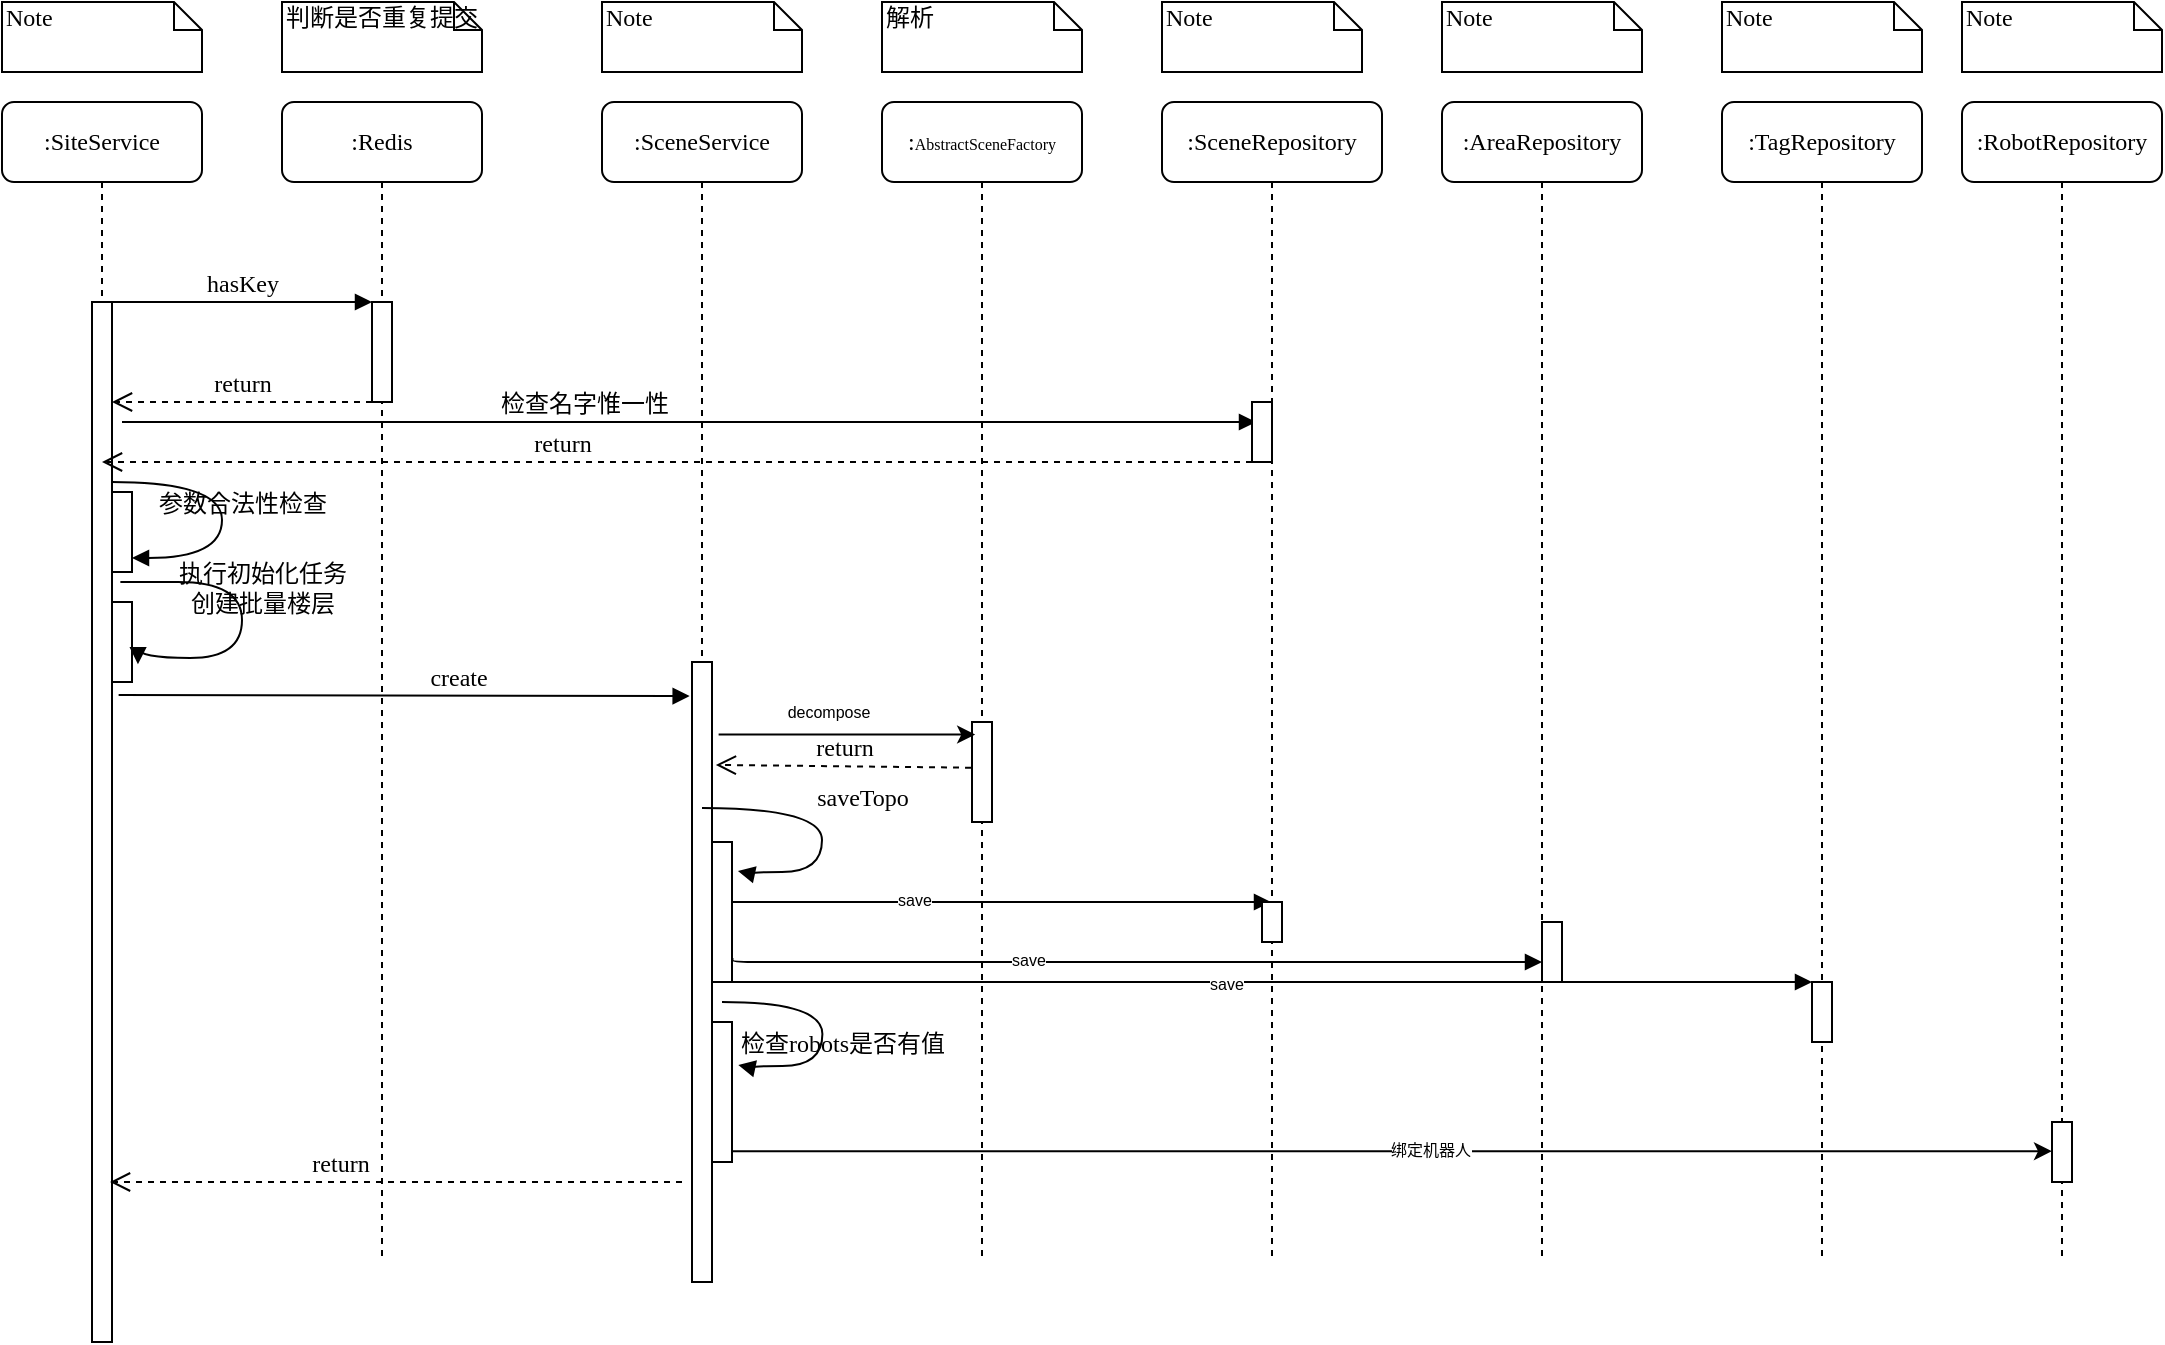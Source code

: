 <mxfile version="17.4.6" type="github">
  <diagram name="Page-1" id="13e1069c-82ec-6db2-03f1-153e76fe0fe0">
    <mxGraphModel dx="1421" dy="823" grid="1" gridSize="10" guides="1" tooltips="1" connect="1" arrows="1" fold="1" page="1" pageScale="1" pageWidth="1100" pageHeight="850" background="none" math="0" shadow="0">
      <root>
        <mxCell id="0" />
        <mxCell id="1" parent="0" />
        <mxCell id="7baba1c4bc27f4b0-2" value=":Redis" style="shape=umlLifeline;perimeter=lifelinePerimeter;whiteSpace=wrap;html=1;container=1;collapsible=0;recursiveResize=0;outlineConnect=0;rounded=1;shadow=0;comic=0;labelBackgroundColor=none;strokeWidth=1;fontFamily=Verdana;fontSize=12;align=center;" parent="1" vertex="1">
          <mxGeometry x="240" y="80" width="100" height="580" as="geometry" />
        </mxCell>
        <mxCell id="7baba1c4bc27f4b0-10" value="" style="html=1;points=[];perimeter=orthogonalPerimeter;rounded=0;shadow=0;comic=0;labelBackgroundColor=none;strokeWidth=1;fontFamily=Verdana;fontSize=12;align=center;" parent="7baba1c4bc27f4b0-2" vertex="1">
          <mxGeometry x="45" y="100" width="10" height="50" as="geometry" />
        </mxCell>
        <mxCell id="MwoZQrEEX3wXvgg_QEE5-1" value="return" style="html=1;verticalAlign=bottom;endArrow=open;dashed=1;endSize=8;labelBackgroundColor=none;fontFamily=Verdana;fontSize=12;edgeStyle=elbowEdgeStyle;elbow=vertical;" edge="1" parent="7baba1c4bc27f4b0-2">
          <mxGeometry relative="1" as="geometry">
            <mxPoint x="-85" y="150" as="targetPoint" />
            <Array as="points">
              <mxPoint x="-10" y="150" />
              <mxPoint x="20" y="150" />
            </Array>
            <mxPoint x="45" y="150" as="sourcePoint" />
          </mxGeometry>
        </mxCell>
        <mxCell id="MwoZQrEEX3wXvgg_QEE5-4" value="检查名字惟一性" style="html=1;verticalAlign=bottom;endArrow=block;labelBackgroundColor=none;fontFamily=Verdana;fontSize=12;edgeStyle=elbowEdgeStyle;elbow=vertical;" edge="1" parent="7baba1c4bc27f4b0-2">
          <mxGeometry x="-0.187" relative="1" as="geometry">
            <mxPoint x="-80" y="160" as="sourcePoint" />
            <Array as="points">
              <mxPoint x="180" y="160" />
              <mxPoint x="230" y="150" />
            </Array>
            <mxPoint x="487" y="160" as="targetPoint" />
            <mxPoint as="offset" />
          </mxGeometry>
        </mxCell>
        <mxCell id="7baba1c4bc27f4b0-3" value=":SceneService" style="shape=umlLifeline;perimeter=lifelinePerimeter;whiteSpace=wrap;html=1;container=1;collapsible=0;recursiveResize=0;outlineConnect=0;rounded=1;shadow=0;comic=0;labelBackgroundColor=none;strokeWidth=1;fontFamily=Verdana;fontSize=12;align=center;" parent="1" vertex="1">
          <mxGeometry x="400" y="80" width="100" height="590" as="geometry" />
        </mxCell>
        <mxCell id="7baba1c4bc27f4b0-13" value="" style="html=1;points=[];perimeter=orthogonalPerimeter;rounded=0;shadow=0;comic=0;labelBackgroundColor=none;strokeWidth=1;fontFamily=Verdana;fontSize=12;align=center;" parent="7baba1c4bc27f4b0-3" vertex="1">
          <mxGeometry x="45" y="280" width="10" height="310" as="geometry" />
        </mxCell>
        <mxCell id="MwoZQrEEX3wXvgg_QEE5-7" value="" style="html=1;points=[];perimeter=orthogonalPerimeter;rounded=0;shadow=0;comic=0;labelBackgroundColor=none;strokeWidth=1;fontFamily=Verdana;fontSize=12;align=center;" vertex="1" parent="7baba1c4bc27f4b0-3">
          <mxGeometry x="55" y="370" width="10" height="70" as="geometry" />
        </mxCell>
        <mxCell id="7baba1c4bc27f4b0-39" value="saveTopo" style="html=1;verticalAlign=bottom;endArrow=block;labelBackgroundColor=none;fontFamily=Verdana;fontSize=12;elbow=vertical;edgeStyle=orthogonalEdgeStyle;curved=1;entryX=1.297;entryY=0.208;entryDx=0;entryDy=0;entryPerimeter=0;" parent="7baba1c4bc27f4b0-3" edge="1" target="MwoZQrEEX3wXvgg_QEE5-7" source="7baba1c4bc27f4b0-3">
          <mxGeometry x="-0.042" y="20" relative="1" as="geometry">
            <mxPoint x="195.333" y="421" as="sourcePoint" />
            <mxPoint x="70" y="400" as="targetPoint" />
            <Array as="points">
              <mxPoint x="110" y="353" />
              <mxPoint x="110" y="385" />
              <mxPoint x="70" y="385" />
            </Array>
            <mxPoint as="offset" />
          </mxGeometry>
        </mxCell>
        <mxCell id="MwoZQrEEX3wXvgg_QEE5-21" value="" style="html=1;points=[];perimeter=orthogonalPerimeter;rounded=0;shadow=0;comic=0;labelBackgroundColor=none;strokeWidth=1;fontFamily=Verdana;fontSize=12;align=center;" vertex="1" parent="7baba1c4bc27f4b0-3">
          <mxGeometry x="55" y="460" width="10" height="70" as="geometry" />
        </mxCell>
        <mxCell id="7baba1c4bc27f4b0-4" value=":&lt;font style=&quot;font-size: 8px&quot;&gt;AbstractSceneFactory&lt;/font&gt;" style="shape=umlLifeline;perimeter=lifelinePerimeter;whiteSpace=wrap;html=1;container=1;collapsible=0;recursiveResize=0;outlineConnect=0;rounded=1;shadow=0;comic=0;labelBackgroundColor=none;strokeWidth=1;fontFamily=Verdana;fontSize=12;align=center;" parent="1" vertex="1">
          <mxGeometry x="540" y="80" width="100" height="580" as="geometry" />
        </mxCell>
        <mxCell id="7baba1c4bc27f4b0-16" value="" style="html=1;points=[];perimeter=orthogonalPerimeter;rounded=0;shadow=0;comic=0;labelBackgroundColor=none;strokeWidth=1;fontFamily=Verdana;fontSize=12;align=center;" parent="7baba1c4bc27f4b0-4" vertex="1">
          <mxGeometry x="45" y="310" width="10" height="50" as="geometry" />
        </mxCell>
        <mxCell id="MwoZQrEEX3wXvgg_QEE5-15" value="" style="html=1;verticalAlign=bottom;endArrow=block;labelBackgroundColor=none;fontFamily=Verdana;fontSize=12;edgeStyle=elbowEdgeStyle;elbow=vertical;" edge="1" parent="7baba1c4bc27f4b0-4" target="7baba1c4bc27f4b0-5">
          <mxGeometry x="-0.187" relative="1" as="geometry">
            <mxPoint x="-75" y="400" as="sourcePoint" />
            <Array as="points">
              <mxPoint x="235" y="400" />
            </Array>
            <mxPoint x="180" y="410" as="targetPoint" />
            <mxPoint as="offset" />
          </mxGeometry>
        </mxCell>
        <mxCell id="MwoZQrEEX3wXvgg_QEE5-22" value="save" style="edgeLabel;html=1;align=center;verticalAlign=middle;resizable=0;points=[];fontSize=8;" vertex="1" connectable="0" parent="MwoZQrEEX3wXvgg_QEE5-15">
          <mxGeometry x="-0.328" y="1" relative="1" as="geometry">
            <mxPoint as="offset" />
          </mxGeometry>
        </mxCell>
        <mxCell id="7baba1c4bc27f4b0-5" value=":SceneRepository" style="shape=umlLifeline;perimeter=lifelinePerimeter;whiteSpace=wrap;html=1;container=1;collapsible=0;recursiveResize=0;outlineConnect=0;rounded=1;shadow=0;comic=0;labelBackgroundColor=none;strokeWidth=1;fontFamily=Verdana;fontSize=12;align=center;" parent="1" vertex="1">
          <mxGeometry x="680" y="80" width="110" height="580" as="geometry" />
        </mxCell>
        <mxCell id="MwoZQrEEX3wXvgg_QEE5-17" value="" style="html=1;points=[];perimeter=orthogonalPerimeter;rounded=0;shadow=0;comic=0;labelBackgroundColor=none;strokeWidth=1;fontFamily=Verdana;fontSize=12;align=center;" vertex="1" parent="7baba1c4bc27f4b0-5">
          <mxGeometry x="50" y="400" width="10" height="20" as="geometry" />
        </mxCell>
        <mxCell id="7baba1c4bc27f4b0-6" value=":AreaRepository" style="shape=umlLifeline;perimeter=lifelinePerimeter;whiteSpace=wrap;html=1;container=1;collapsible=0;recursiveResize=0;outlineConnect=0;rounded=1;shadow=0;comic=0;labelBackgroundColor=none;strokeWidth=1;fontFamily=Verdana;fontSize=12;align=center;" parent="1" vertex="1">
          <mxGeometry x="820" y="80" width="100" height="580" as="geometry" />
        </mxCell>
        <mxCell id="7baba1c4bc27f4b0-28" value="" style="html=1;points=[];perimeter=orthogonalPerimeter;rounded=0;shadow=0;comic=0;labelBackgroundColor=none;strokeWidth=1;fontFamily=Verdana;fontSize=12;align=center;" parent="7baba1c4bc27f4b0-6" vertex="1">
          <mxGeometry x="50" y="410" width="10" height="30" as="geometry" />
        </mxCell>
        <mxCell id="7baba1c4bc27f4b0-7" value=":TagRepository" style="shape=umlLifeline;perimeter=lifelinePerimeter;whiteSpace=wrap;html=1;container=1;collapsible=0;recursiveResize=0;outlineConnect=0;rounded=1;shadow=0;comic=0;labelBackgroundColor=none;strokeWidth=1;fontFamily=Verdana;fontSize=12;align=center;" parent="1" vertex="1">
          <mxGeometry x="960" y="80" width="100" height="580" as="geometry" />
        </mxCell>
        <mxCell id="7baba1c4bc27f4b0-25" value="" style="html=1;points=[];perimeter=orthogonalPerimeter;rounded=0;shadow=0;comic=0;labelBackgroundColor=none;strokeColor=#000000;strokeWidth=1;fillColor=#FFFFFF;fontFamily=Verdana;fontSize=12;fontColor=#000000;align=center;" parent="7baba1c4bc27f4b0-7" vertex="1">
          <mxGeometry x="45" y="440" width="10" height="30" as="geometry" />
        </mxCell>
        <mxCell id="7baba1c4bc27f4b0-8" value=":SiteService" style="shape=umlLifeline;perimeter=lifelinePerimeter;whiteSpace=wrap;html=1;container=1;collapsible=0;recursiveResize=0;outlineConnect=0;rounded=1;shadow=0;comic=0;labelBackgroundColor=none;strokeWidth=1;fontFamily=Verdana;fontSize=12;align=center;" parent="1" vertex="1">
          <mxGeometry x="100" y="80" width="100" height="620" as="geometry" />
        </mxCell>
        <mxCell id="7baba1c4bc27f4b0-9" value="" style="html=1;points=[];perimeter=orthogonalPerimeter;rounded=0;shadow=0;comic=0;labelBackgroundColor=none;strokeWidth=1;fontFamily=Verdana;fontSize=12;align=center;" parent="7baba1c4bc27f4b0-8" vertex="1">
          <mxGeometry x="45" y="100" width="10" height="520" as="geometry" />
        </mxCell>
        <mxCell id="MwoZQrEEX3wXvgg_QEE5-8" value="" style="html=1;points=[];perimeter=orthogonalPerimeter;rounded=0;shadow=0;comic=0;labelBackgroundColor=none;strokeWidth=1;fontFamily=Verdana;fontSize=12;align=center;" vertex="1" parent="7baba1c4bc27f4b0-8">
          <mxGeometry x="55" y="195" width="10" height="40" as="geometry" />
        </mxCell>
        <mxCell id="MwoZQrEEX3wXvgg_QEE5-9" value="参数合法性检查" style="html=1;verticalAlign=bottom;endArrow=block;labelBackgroundColor=none;fontFamily=Verdana;fontSize=12;elbow=vertical;edgeStyle=orthogonalEdgeStyle;curved=1;exitX=1.038;exitY=0.345;exitPerimeter=0;" edge="1" parent="7baba1c4bc27f4b0-8">
          <mxGeometry x="0.086" y="10" relative="1" as="geometry">
            <mxPoint x="55.003" y="190" as="sourcePoint" />
            <mxPoint x="65" y="228" as="targetPoint" />
            <Array as="points">
              <mxPoint x="110" y="190" />
              <mxPoint x="110" y="228" />
              <mxPoint x="65" y="228" />
            </Array>
            <mxPoint as="offset" />
          </mxGeometry>
        </mxCell>
        <mxCell id="MwoZQrEEX3wXvgg_QEE5-11" value="" style="html=1;points=[];perimeter=orthogonalPerimeter;rounded=0;shadow=0;comic=0;labelBackgroundColor=none;strokeWidth=1;fontFamily=Verdana;fontSize=12;align=center;" vertex="1" parent="7baba1c4bc27f4b0-8">
          <mxGeometry x="55" y="250" width="10" height="40" as="geometry" />
        </mxCell>
        <mxCell id="MwoZQrEEX3wXvgg_QEE5-12" value="执行初始化任务&lt;br&gt;创建批量楼层" style="html=1;verticalAlign=bottom;endArrow=block;labelBackgroundColor=none;fontFamily=Verdana;fontSize=12;elbow=vertical;edgeStyle=orthogonalEdgeStyle;curved=1;entryX=1.297;entryY=0.778;entryDx=0;entryDy=0;entryPerimeter=0;" edge="1" parent="7baba1c4bc27f4b0-8" target="MwoZQrEEX3wXvgg_QEE5-11">
          <mxGeometry x="0.086" y="10" relative="1" as="geometry">
            <mxPoint x="60" y="240" as="sourcePoint" />
            <mxPoint x="75" y="278" as="targetPoint" />
            <Array as="points">
              <mxPoint x="56" y="240" />
              <mxPoint x="120" y="240" />
              <mxPoint x="120" y="278" />
              <mxPoint x="68" y="278" />
            </Array>
            <mxPoint as="offset" />
          </mxGeometry>
        </mxCell>
        <mxCell id="7baba1c4bc27f4b0-19" value="" style="html=1;points=[];perimeter=orthogonalPerimeter;rounded=0;shadow=0;comic=0;labelBackgroundColor=none;strokeWidth=1;fontFamily=Verdana;fontSize=12;align=center;" parent="1" vertex="1">
          <mxGeometry x="725" y="230" width="10" height="30" as="geometry" />
        </mxCell>
        <mxCell id="7baba1c4bc27f4b0-21" value="return" style="html=1;verticalAlign=bottom;endArrow=open;dashed=1;endSize=8;labelBackgroundColor=none;fontFamily=Verdana;fontSize=12;edgeStyle=elbowEdgeStyle;elbow=vertical;" parent="1" source="7baba1c4bc27f4b0-19" target="7baba1c4bc27f4b0-8" edge="1">
          <mxGeometry x="0.2" relative="1" as="geometry">
            <mxPoint x="650" y="306" as="targetPoint" />
            <Array as="points">
              <mxPoint x="670" y="260" />
              <mxPoint x="700" y="260" />
            </Array>
            <mxPoint as="offset" />
          </mxGeometry>
        </mxCell>
        <mxCell id="7baba1c4bc27f4b0-23" value="create" style="html=1;verticalAlign=bottom;endArrow=block;labelBackgroundColor=none;fontFamily=Verdana;fontSize=12;entryX=-0.117;entryY=0.055;entryDx=0;entryDy=0;entryPerimeter=0;exitX=1.331;exitY=0.378;exitDx=0;exitDy=0;exitPerimeter=0;" parent="1" source="7baba1c4bc27f4b0-9" target="7baba1c4bc27f4b0-13" edge="1">
          <mxGeometry x="0.191" relative="1" as="geometry">
            <mxPoint x="290" y="320" as="sourcePoint" />
            <mxPoint as="offset" />
          </mxGeometry>
        </mxCell>
        <mxCell id="7baba1c4bc27f4b0-11" value="hasKey" style="html=1;verticalAlign=bottom;endArrow=block;entryX=0;entryY=0;labelBackgroundColor=none;fontFamily=Verdana;fontSize=12;edgeStyle=elbowEdgeStyle;elbow=vertical;" parent="1" source="7baba1c4bc27f4b0-9" target="7baba1c4bc27f4b0-10" edge="1">
          <mxGeometry relative="1" as="geometry">
            <mxPoint x="220" y="190" as="sourcePoint" />
          </mxGeometry>
        </mxCell>
        <mxCell id="7baba1c4bc27f4b0-40" value="Note" style="shape=note;whiteSpace=wrap;html=1;size=14;verticalAlign=top;align=left;spacingTop=-6;rounded=0;shadow=0;comic=0;labelBackgroundColor=none;strokeWidth=1;fontFamily=Verdana;fontSize=12" parent="1" vertex="1">
          <mxGeometry x="100" y="30" width="100" height="35" as="geometry" />
        </mxCell>
        <mxCell id="7baba1c4bc27f4b0-41" value="判断是否重复提交" style="shape=note;whiteSpace=wrap;html=1;size=14;verticalAlign=top;align=left;spacingTop=-6;rounded=0;shadow=0;comic=0;labelBackgroundColor=none;strokeWidth=1;fontFamily=Verdana;fontSize=12" parent="1" vertex="1">
          <mxGeometry x="240" y="30" width="100" height="35" as="geometry" />
        </mxCell>
        <mxCell id="7baba1c4bc27f4b0-42" value="Note" style="shape=note;whiteSpace=wrap;html=1;size=14;verticalAlign=top;align=left;spacingTop=-6;rounded=0;shadow=0;comic=0;labelBackgroundColor=none;strokeWidth=1;fontFamily=Verdana;fontSize=12" parent="1" vertex="1">
          <mxGeometry x="400" y="30" width="100" height="35" as="geometry" />
        </mxCell>
        <mxCell id="7baba1c4bc27f4b0-43" value="解析" style="shape=note;whiteSpace=wrap;html=1;size=14;verticalAlign=top;align=left;spacingTop=-6;rounded=0;shadow=0;comic=0;labelBackgroundColor=none;strokeWidth=1;fontFamily=Verdana;fontSize=12" parent="1" vertex="1">
          <mxGeometry x="540" y="30" width="100" height="35" as="geometry" />
        </mxCell>
        <mxCell id="7baba1c4bc27f4b0-44" value="Note" style="shape=note;whiteSpace=wrap;html=1;size=14;verticalAlign=top;align=left;spacingTop=-6;rounded=0;shadow=0;comic=0;labelBackgroundColor=none;strokeWidth=1;fontFamily=Verdana;fontSize=12" parent="1" vertex="1">
          <mxGeometry x="680" y="30" width="100" height="35" as="geometry" />
        </mxCell>
        <mxCell id="7baba1c4bc27f4b0-45" value="Note" style="shape=note;whiteSpace=wrap;html=1;size=14;verticalAlign=top;align=left;spacingTop=-6;rounded=0;shadow=0;comic=0;labelBackgroundColor=none;strokeWidth=1;fontFamily=Verdana;fontSize=12" parent="1" vertex="1">
          <mxGeometry x="820" y="30" width="100" height="35" as="geometry" />
        </mxCell>
        <mxCell id="7baba1c4bc27f4b0-46" value="Note" style="shape=note;whiteSpace=wrap;html=1;size=14;verticalAlign=top;align=left;spacingTop=-6;rounded=0;shadow=0;comic=0;labelBackgroundColor=none;strokeWidth=1;fontFamily=Verdana;fontSize=12" parent="1" vertex="1">
          <mxGeometry x="960" y="30" width="100" height="35" as="geometry" />
        </mxCell>
        <mxCell id="MwoZQrEEX3wXvgg_QEE5-5" style="edgeStyle=orthogonalEdgeStyle;rounded=0;orthogonalLoop=1;jettySize=auto;html=1;entryX=0.159;entryY=0.126;entryDx=0;entryDy=0;entryPerimeter=0;fontSize=8;exitX=1.331;exitY=0.117;exitDx=0;exitDy=0;exitPerimeter=0;" edge="1" parent="1" source="7baba1c4bc27f4b0-13" target="7baba1c4bc27f4b0-16">
          <mxGeometry relative="1" as="geometry" />
        </mxCell>
        <mxCell id="MwoZQrEEX3wXvgg_QEE5-6" value="decompose" style="edgeLabel;html=1;align=center;verticalAlign=middle;resizable=0;points=[];fontSize=8;" vertex="1" connectable="0" parent="MwoZQrEEX3wXvgg_QEE5-5">
          <mxGeometry x="0.129" y="1" relative="1" as="geometry">
            <mxPoint x="-18" y="-11" as="offset" />
          </mxGeometry>
        </mxCell>
        <mxCell id="MwoZQrEEX3wXvgg_QEE5-10" value="return" style="html=1;verticalAlign=bottom;endArrow=open;dashed=1;endSize=8;exitX=-0.048;exitY=0.457;labelBackgroundColor=none;fontFamily=Verdana;fontSize=12;exitDx=0;exitDy=0;exitPerimeter=0;entryX=1.193;entryY=0.166;entryDx=0;entryDy=0;entryPerimeter=0;" edge="1" parent="1" source="7baba1c4bc27f4b0-16" target="7baba1c4bc27f4b0-13">
          <mxGeometry relative="1" as="geometry">
            <mxPoint x="460" y="390" as="targetPoint" />
            <mxPoint x="585" y="390" as="sourcePoint" />
          </mxGeometry>
        </mxCell>
        <mxCell id="MwoZQrEEX3wXvgg_QEE5-13" value=":RobotRepository" style="shape=umlLifeline;perimeter=lifelinePerimeter;whiteSpace=wrap;html=1;container=1;collapsible=0;recursiveResize=0;outlineConnect=0;rounded=1;shadow=0;comic=0;labelBackgroundColor=none;strokeWidth=1;fontFamily=Verdana;fontSize=12;align=center;" vertex="1" parent="1">
          <mxGeometry x="1080" y="80" width="100" height="580" as="geometry" />
        </mxCell>
        <mxCell id="MwoZQrEEX3wXvgg_QEE5-27" value="" style="html=1;points=[];perimeter=orthogonalPerimeter;rounded=0;shadow=0;comic=0;labelBackgroundColor=none;strokeWidth=1;fontFamily=Verdana;fontSize=12;align=center;" vertex="1" parent="MwoZQrEEX3wXvgg_QEE5-13">
          <mxGeometry x="45" y="510" width="10" height="30" as="geometry" />
        </mxCell>
        <mxCell id="MwoZQrEEX3wXvgg_QEE5-14" value="Note" style="shape=note;whiteSpace=wrap;html=1;size=14;verticalAlign=top;align=left;spacingTop=-6;rounded=0;shadow=0;comic=0;labelBackgroundColor=none;strokeWidth=1;fontFamily=Verdana;fontSize=12" vertex="1" parent="1">
          <mxGeometry x="1080" y="30" width="100" height="35" as="geometry" />
        </mxCell>
        <mxCell id="MwoZQrEEX3wXvgg_QEE5-18" value="" style="html=1;verticalAlign=bottom;endArrow=block;labelBackgroundColor=none;fontFamily=Verdana;fontSize=12;edgeStyle=elbowEdgeStyle;elbow=vertical;exitX=1.021;exitY=0.829;exitDx=0;exitDy=0;exitPerimeter=0;" edge="1" parent="1" source="MwoZQrEEX3wXvgg_QEE5-7">
          <mxGeometry x="-0.187" relative="1" as="geometry">
            <mxPoint x="470" y="510" as="sourcePoint" />
            <Array as="points">
              <mxPoint x="720" y="510" />
              <mxPoint x="770" y="500" />
            </Array>
            <mxPoint x="870" y="510" as="targetPoint" />
            <mxPoint as="offset" />
          </mxGeometry>
        </mxCell>
        <mxCell id="MwoZQrEEX3wXvgg_QEE5-23" value="save" style="edgeLabel;html=1;align=center;verticalAlign=middle;resizable=0;points=[];fontSize=8;" vertex="1" connectable="0" parent="MwoZQrEEX3wXvgg_QEE5-18">
          <mxGeometry x="-0.262" y="1" relative="1" as="geometry">
            <mxPoint as="offset" />
          </mxGeometry>
        </mxCell>
        <mxCell id="MwoZQrEEX3wXvgg_QEE5-19" value="" style="html=1;verticalAlign=bottom;endArrow=block;labelBackgroundColor=none;fontFamily=Verdana;fontSize=12;edgeStyle=elbowEdgeStyle;elbow=vertical;" edge="1" parent="1" source="MwoZQrEEX3wXvgg_QEE5-7" target="7baba1c4bc27f4b0-25">
          <mxGeometry x="-0.187" relative="1" as="geometry">
            <mxPoint x="480" y="520" as="sourcePoint" />
            <Array as="points">
              <mxPoint x="730" y="520" />
              <mxPoint x="780" y="510" />
            </Array>
            <mxPoint x="880" y="520" as="targetPoint" />
            <mxPoint as="offset" />
          </mxGeometry>
        </mxCell>
        <mxCell id="MwoZQrEEX3wXvgg_QEE5-24" value="save" style="edgeLabel;html=1;align=center;verticalAlign=middle;resizable=0;points=[];fontSize=8;" vertex="1" connectable="0" parent="MwoZQrEEX3wXvgg_QEE5-19">
          <mxGeometry x="-0.085" y="-1" relative="1" as="geometry">
            <mxPoint as="offset" />
          </mxGeometry>
        </mxCell>
        <mxCell id="MwoZQrEEX3wXvgg_QEE5-25" value="检查robots是否有值" style="html=1;verticalAlign=bottom;endArrow=block;labelBackgroundColor=none;fontFamily=Verdana;fontSize=12;elbow=vertical;edgeStyle=orthogonalEdgeStyle;curved=1;entryX=1.297;entryY=0.208;entryDx=0;entryDy=0;entryPerimeter=0;" edge="1" parent="1">
          <mxGeometry x="0.29" y="10" relative="1" as="geometry">
            <mxPoint x="460" y="530" as="sourcePoint" />
            <mxPoint x="468.16" y="561.56" as="targetPoint" />
            <Array as="points">
              <mxPoint x="510.19" y="530" />
              <mxPoint x="510.19" y="562" />
              <mxPoint x="470.19" y="562" />
            </Array>
            <mxPoint as="offset" />
          </mxGeometry>
        </mxCell>
        <mxCell id="MwoZQrEEX3wXvgg_QEE5-26" style="edgeStyle=orthogonalEdgeStyle;rounded=0;orthogonalLoop=1;jettySize=auto;html=1;fontSize=8;exitX=1.021;exitY=0.923;exitDx=0;exitDy=0;exitPerimeter=0;" edge="1" parent="1" source="MwoZQrEEX3wXvgg_QEE5-21" target="MwoZQrEEX3wXvgg_QEE5-27">
          <mxGeometry relative="1" as="geometry">
            <Array as="points">
              <mxPoint x="795" y="605" />
              <mxPoint x="795" y="605" />
            </Array>
          </mxGeometry>
        </mxCell>
        <mxCell id="MwoZQrEEX3wXvgg_QEE5-28" value="绑定机器人" style="edgeLabel;html=1;align=center;verticalAlign=middle;resizable=0;points=[];fontSize=8;" vertex="1" connectable="0" parent="MwoZQrEEX3wXvgg_QEE5-26">
          <mxGeometry x="0.056" y="1" relative="1" as="geometry">
            <mxPoint as="offset" />
          </mxGeometry>
        </mxCell>
        <mxCell id="MwoZQrEEX3wXvgg_QEE5-29" value="return" style="html=1;verticalAlign=bottom;endArrow=open;dashed=1;endSize=8;labelBackgroundColor=none;fontFamily=Verdana;fontSize=12;edgeStyle=elbowEdgeStyle;elbow=vertical;" edge="1" parent="1">
          <mxGeometry x="0.2" relative="1" as="geometry">
            <mxPoint x="154" y="620" as="targetPoint" />
            <Array as="points">
              <mxPoint x="400.19" y="620" />
              <mxPoint x="430.19" y="620" />
            </Array>
            <mxPoint x="440" y="620" as="sourcePoint" />
            <mxPoint as="offset" />
          </mxGeometry>
        </mxCell>
      </root>
    </mxGraphModel>
  </diagram>
</mxfile>

